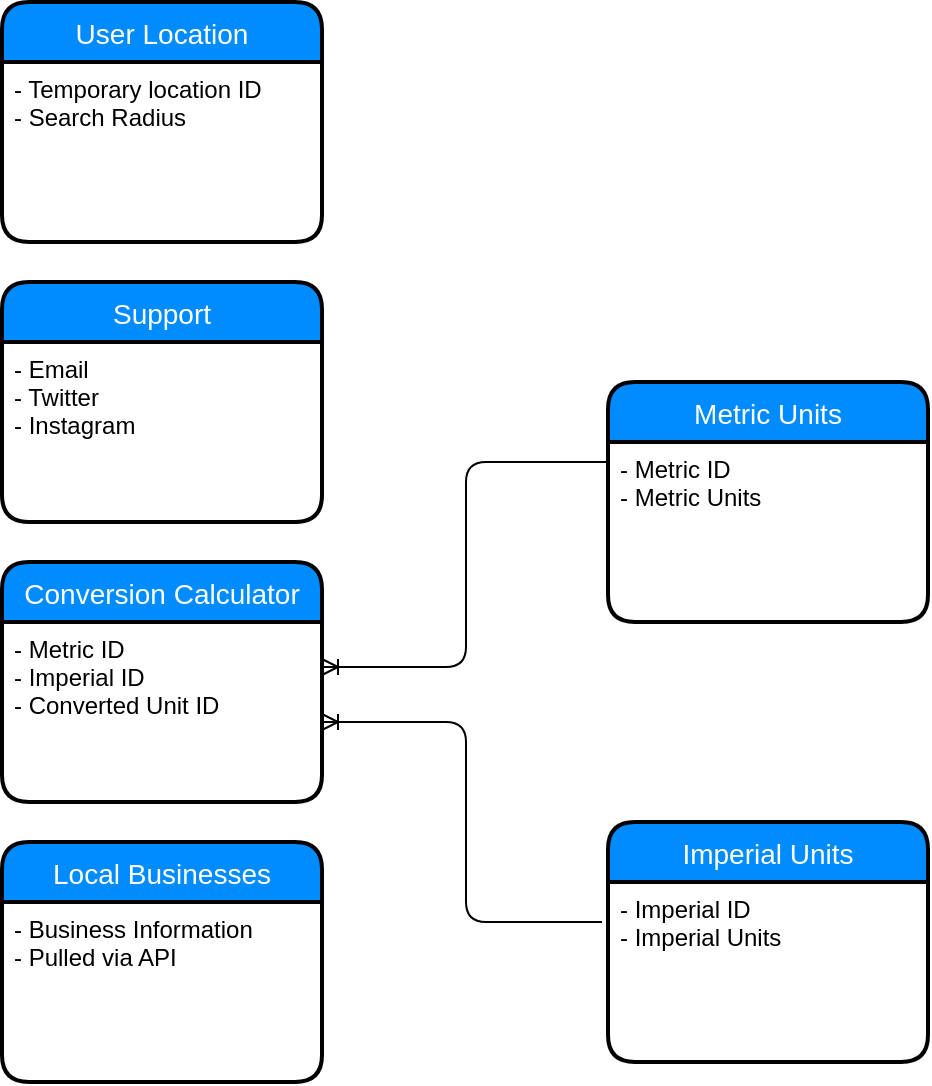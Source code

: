 <mxfile version="12.1.0" type="github" pages="1"><diagram id="dgVGLZKIKne8DY6DtdOq" name="Page-1"><mxGraphModel dx="932" dy="540" grid="1" gridSize="10" guides="1" tooltips="1" connect="1" arrows="1" fold="1" page="1" pageScale="1" pageWidth="827" pageHeight="1169" math="0" shadow="0"><root><mxCell id="0"/><mxCell id="1" parent="0"/><mxCell id="WXfSAtjDFGps6zlyhV9x-1" value="User Location" style="swimlane;childLayout=stackLayout;horizontal=1;startSize=30;horizontalStack=0;fillColor=#008cff;fontColor=#FFFFFF;rounded=1;fontSize=14;fontStyle=0;strokeWidth=2;resizeParent=0;resizeLast=1;shadow=0;dashed=0;align=center;" vertex="1" parent="1"><mxGeometry x="190" y="60" width="160" height="120" as="geometry"/></mxCell><mxCell id="WXfSAtjDFGps6zlyhV9x-2" value="- Temporary location ID&#10;- Search Radius" style="align=left;strokeColor=none;fillColor=none;spacingLeft=4;fontSize=12;verticalAlign=top;resizable=0;rotatable=0;part=1;" vertex="1" parent="WXfSAtjDFGps6zlyhV9x-1"><mxGeometry y="30" width="160" height="90" as="geometry"/></mxCell><mxCell id="WXfSAtjDFGps6zlyhV9x-7" value="Support" style="swimlane;childLayout=stackLayout;horizontal=1;startSize=30;horizontalStack=0;fillColor=#008cff;fontColor=#FFFFFF;rounded=1;fontSize=14;fontStyle=0;strokeWidth=2;resizeParent=0;resizeLast=1;shadow=0;dashed=0;align=center;" vertex="1" parent="1"><mxGeometry x="190" y="200" width="160" height="120" as="geometry"/></mxCell><mxCell id="WXfSAtjDFGps6zlyhV9x-8" value="- Email&#10;- Twitter&#10;- Instagram" style="align=left;strokeColor=none;fillColor=none;spacingLeft=4;fontSize=12;verticalAlign=top;resizable=0;rotatable=0;part=1;" vertex="1" parent="WXfSAtjDFGps6zlyhV9x-7"><mxGeometry y="30" width="160" height="90" as="geometry"/></mxCell><mxCell id="WXfSAtjDFGps6zlyhV9x-11" value="Conversion Calculator" style="swimlane;childLayout=stackLayout;horizontal=1;startSize=30;horizontalStack=0;fillColor=#008cff;fontColor=#FFFFFF;rounded=1;fontSize=14;fontStyle=0;strokeWidth=2;resizeParent=0;resizeLast=1;shadow=0;dashed=0;align=center;" vertex="1" parent="1"><mxGeometry x="190" y="340" width="160" height="120" as="geometry"/></mxCell><mxCell id="WXfSAtjDFGps6zlyhV9x-12" value="- Metric ID&#10;- Imperial ID&#10;- Converted Unit ID" style="align=left;strokeColor=none;fillColor=none;spacingLeft=4;fontSize=12;verticalAlign=top;resizable=0;rotatable=0;part=1;" vertex="1" parent="WXfSAtjDFGps6zlyhV9x-11"><mxGeometry y="30" width="160" height="90" as="geometry"/></mxCell><mxCell id="WXfSAtjDFGps6zlyhV9x-14" value="Metric Units" style="swimlane;childLayout=stackLayout;horizontal=1;startSize=30;horizontalStack=0;fillColor=#008cff;fontColor=#FFFFFF;rounded=1;fontSize=14;fontStyle=0;strokeWidth=2;resizeParent=0;resizeLast=1;shadow=0;dashed=0;align=center;" vertex="1" parent="1"><mxGeometry x="493" y="250" width="160" height="120" as="geometry"/></mxCell><mxCell id="WXfSAtjDFGps6zlyhV9x-15" value="- Metric ID&#10;- Metric Units" style="align=left;strokeColor=none;fillColor=none;spacingLeft=4;fontSize=12;verticalAlign=top;resizable=0;rotatable=0;part=1;" vertex="1" parent="WXfSAtjDFGps6zlyhV9x-14"><mxGeometry y="30" width="160" height="90" as="geometry"/></mxCell><mxCell id="WXfSAtjDFGps6zlyhV9x-16" value="Imperial Units" style="swimlane;childLayout=stackLayout;horizontal=1;startSize=30;horizontalStack=0;fillColor=#008cff;fontColor=#FFFFFF;rounded=1;fontSize=14;fontStyle=0;strokeWidth=2;resizeParent=0;resizeLast=1;shadow=0;dashed=0;align=center;" vertex="1" parent="1"><mxGeometry x="493" y="470" width="160" height="120" as="geometry"/></mxCell><mxCell id="WXfSAtjDFGps6zlyhV9x-17" value="- Imperial ID&#10;- Imperial Units" style="align=left;strokeColor=none;fillColor=none;spacingLeft=4;fontSize=12;verticalAlign=top;resizable=0;rotatable=0;part=1;" vertex="1" parent="WXfSAtjDFGps6zlyhV9x-16"><mxGeometry y="30" width="160" height="90" as="geometry"/></mxCell><mxCell id="WXfSAtjDFGps6zlyhV9x-24" value="Local Businesses" style="swimlane;childLayout=stackLayout;horizontal=1;startSize=30;horizontalStack=0;fillColor=#008cff;fontColor=#FFFFFF;rounded=1;fontSize=14;fontStyle=0;strokeWidth=2;resizeParent=0;resizeLast=1;shadow=0;dashed=0;align=center;" vertex="1" parent="1"><mxGeometry x="190" y="480" width="160" height="120" as="geometry"/></mxCell><mxCell id="WXfSAtjDFGps6zlyhV9x-25" value="- Business Information&#10;- Pulled via API" style="align=left;strokeColor=none;fillColor=none;spacingLeft=4;fontSize=12;verticalAlign=top;resizable=0;rotatable=0;part=1;" vertex="1" parent="WXfSAtjDFGps6zlyhV9x-24"><mxGeometry y="30" width="160" height="90" as="geometry"/></mxCell><mxCell id="WXfSAtjDFGps6zlyhV9x-26" value="" style="edgeStyle=elbowEdgeStyle;fontSize=12;html=1;endArrow=ERoneToMany;entryX=1;entryY=0.25;entryDx=0;entryDy=0;exitX=0;exitY=0.111;exitDx=0;exitDy=0;exitPerimeter=0;" edge="1" parent="1" source="WXfSAtjDFGps6zlyhV9x-15" target="WXfSAtjDFGps6zlyhV9x-12"><mxGeometry width="100" height="100" relative="1" as="geometry"><mxPoint x="490" y="300" as="sourcePoint"/><mxPoint x="411.5" y="440" as="targetPoint"/><Array as="points"><mxPoint x="422" y="325"/></Array></mxGeometry></mxCell><mxCell id="WXfSAtjDFGps6zlyhV9x-27" value="" style="edgeStyle=elbowEdgeStyle;fontSize=12;html=1;endArrow=ERoneToMany;entryX=1;entryY=0.25;entryDx=0;entryDy=0;" edge="1" parent="1"><mxGeometry width="100" height="100" relative="1" as="geometry"><mxPoint x="490" y="520" as="sourcePoint"/><mxPoint x="350" y="420" as="targetPoint"/><Array as="points"><mxPoint x="422" y="352"/></Array></mxGeometry></mxCell></root></mxGraphModel></diagram></mxfile>
